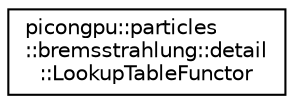 digraph "Graphical Class Hierarchy"
{
 // LATEX_PDF_SIZE
  edge [fontname="Helvetica",fontsize="10",labelfontname="Helvetica",labelfontsize="10"];
  node [fontname="Helvetica",fontsize="10",shape=record];
  rankdir="LR";
  Node0 [label="picongpu::particles\l::bremsstrahlung::detail\l::LookupTableFunctor",height=0.2,width=0.4,color="black", fillcolor="white", style="filled",URL="$structpicongpu_1_1particles_1_1bremsstrahlung_1_1detail_1_1_lookup_table_functor.html",tooltip="Functor for the scaled differential cross section (dcs) which equals to the electron energy loss time..."];
}
